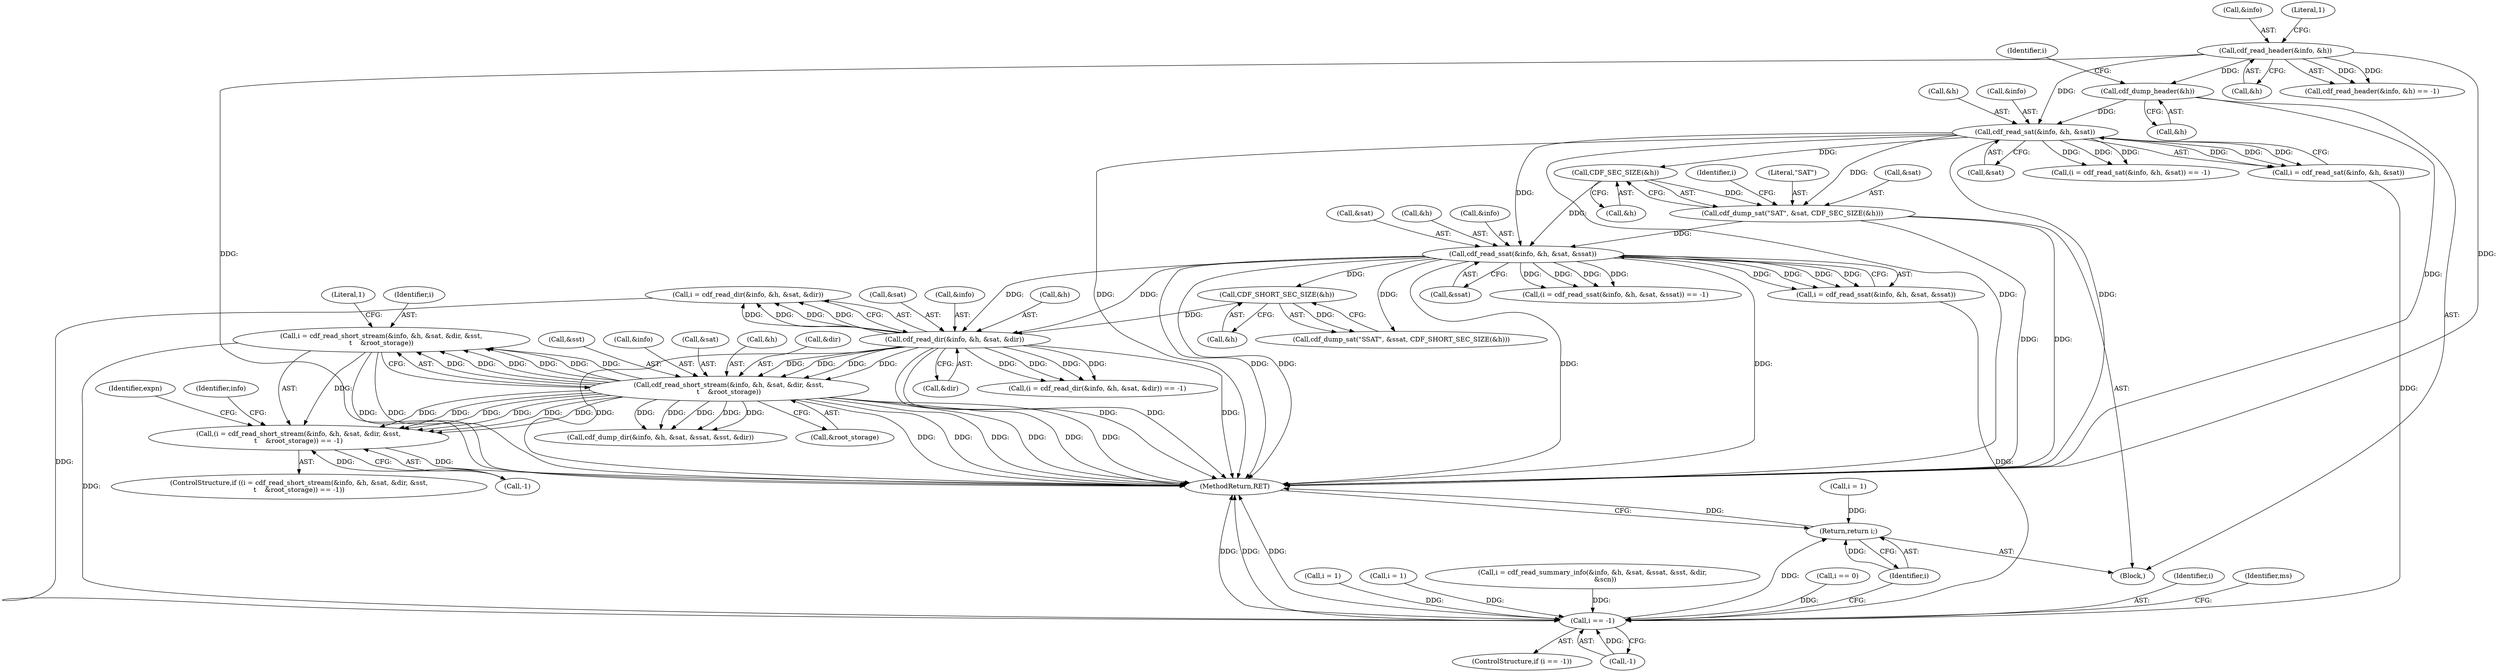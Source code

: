 digraph "0_file_6d209c1c489457397a5763bca4b28e43aac90391_2@API" {
"1000234" [label="(Call,i = cdf_read_short_stream(&info, &h, &sat, &dir, &sst,\n\t    &root_storage))"];
"1000236" [label="(Call,cdf_read_short_stream(&info, &h, &sat, &dir, &sst,\n\t    &root_storage))"];
"1000215" [label="(Call,cdf_read_dir(&info, &h, &sat, &dir))"];
"1000188" [label="(Call,cdf_read_ssat(&info, &h, &sat, &ssat))"];
"1000163" [label="(Call,cdf_read_sat(&info, &h, &sat))"];
"1000147" [label="(Call,cdf_read_header(&info, &h))"];
"1000156" [label="(Call,cdf_dump_header(&h))"];
"1000181" [label="(Call,CDF_SEC_SIZE(&h))"];
"1000177" [label="(Call,cdf_dump_sat(\"SAT\", &sat, CDF_SEC_SIZE(&h)))"];
"1000208" [label="(Call,CDF_SHORT_SEC_SIZE(&h))"];
"1000233" [label="(Call,(i = cdf_read_short_stream(&info, &h, &sat, &dir, &sst,\n\t    &root_storage)) == -1)"];
"1000493" [label="(Call,i == -1)"];
"1000542" [label="(Return,return i;)"];
"1000168" [label="(Call,&sat)"];
"1000464" [label="(Call,i = 1)"];
"1000220" [label="(Call,&sat)"];
"1000189" [label="(Call,&info)"];
"1000148" [label="(Call,&info)"];
"1000195" [label="(Call,&ssat)"];
"1000234" [label="(Call,i = cdf_read_short_stream(&info, &h, &sat, &dir, &sst,\n\t    &root_storage))"];
"1000245" [label="(Call,&sst)"];
"1000185" [label="(Call,(i = cdf_read_ssat(&info, &h, &sat, &ssat)) == -1)"];
"1000193" [label="(Call,&sat)"];
"1000208" [label="(Call,CDF_SHORT_SEC_SIZE(&h))"];
"1000182" [label="(Call,&h)"];
"1000256" [label="(Call,cdf_dump_dir(&info, &h, &sat, &ssat, &sst, &dir))"];
"1000163" [label="(Call,cdf_read_sat(&info, &h, &sat))"];
"1000249" [label="(Call,-1)"];
"1000253" [label="(Identifier,expn)"];
"1000441" [label="(Call,i = 1)"];
"1000236" [label="(Call,cdf_read_short_stream(&info, &h, &sat, &dir, &sst,\n\t    &root_storage))"];
"1000216" [label="(Call,&info)"];
"1000296" [label="(Call,i = cdf_read_summary_info(&info, &h, &sat, &ssat, &sst, &dir,\n            &scn))"];
"1000179" [label="(Call,&sat)"];
"1000542" [label="(Return,return i;)"];
"1000218" [label="(Call,&h)"];
"1000233" [label="(Call,(i = cdf_read_short_stream(&info, &h, &sat, &dir, &sst,\n\t    &root_storage)) == -1)"];
"1000166" [label="(Call,&h)"];
"1000237" [label="(Call,&info)"];
"1000543" [label="(Identifier,i)"];
"1000493" [label="(Call,i == -1)"];
"1000241" [label="(Call,&sat)"];
"1000239" [label="(Call,&h)"];
"1000544" [label="(MethodReturn,RET)"];
"1000162" [label="(Identifier,i)"];
"1000187" [label="(Identifier,i)"];
"1000209" [label="(Call,&h)"];
"1000235" [label="(Identifier,i)"];
"1000178" [label="(Literal,\"SAT\")"];
"1000354" [label="(Call,i == 0)"];
"1000213" [label="(Call,i = cdf_read_dir(&info, &h, &sat, &dir))"];
"1000181" [label="(Call,CDF_SEC_SIZE(&h))"];
"1000161" [label="(Call,i = cdf_read_sat(&info, &h, &sat))"];
"1000186" [label="(Call,i = cdf_read_ssat(&info, &h, &sat, &ssat))"];
"1000177" [label="(Call,cdf_dump_sat(\"SAT\", &sat, CDF_SEC_SIZE(&h)))"];
"1000243" [label="(Call,&dir)"];
"1000204" [label="(Call,cdf_dump_sat(\"SSAT\", &ssat, CDF_SHORT_SEC_SIZE(&h)))"];
"1000153" [label="(Literal,1)"];
"1000250" [label="(Literal,1)"];
"1000150" [label="(Call,&h)"];
"1000160" [label="(Call,(i = cdf_read_sat(&info, &h, &sat)) == -1)"];
"1000494" [label="(Identifier,i)"];
"1000164" [label="(Call,&info)"];
"1000232" [label="(ControlStructure,if ((i = cdf_read_short_stream(&info, &h, &sat, &dir, &sst,\n\t    &root_storage)) == -1))"];
"1000258" [label="(Identifier,info)"];
"1000222" [label="(Call,&dir)"];
"1000212" [label="(Call,(i = cdf_read_dir(&info, &h, &sat, &dir)) == -1)"];
"1000215" [label="(Call,cdf_read_dir(&info, &h, &sat, &dir))"];
"1000146" [label="(Call,cdf_read_header(&info, &h) == -1)"];
"1000156" [label="(Call,cdf_dump_header(&h))"];
"1000492" [label="(ControlStructure,if (i == -1))"];
"1000495" [label="(Call,-1)"];
"1000105" [label="(Block,)"];
"1000500" [label="(Identifier,ms)"];
"1000247" [label="(Call,&root_storage)"];
"1000191" [label="(Call,&h)"];
"1000147" [label="(Call,cdf_read_header(&info, &h))"];
"1000157" [label="(Call,&h)"];
"1000188" [label="(Call,cdf_read_ssat(&info, &h, &sat, &ssat))"];
"1000539" [label="(Call,i = 1)"];
"1000234" -> "1000233"  [label="AST: "];
"1000234" -> "1000236"  [label="CFG: "];
"1000235" -> "1000234"  [label="AST: "];
"1000236" -> "1000234"  [label="AST: "];
"1000250" -> "1000234"  [label="CFG: "];
"1000234" -> "1000544"  [label="DDG: "];
"1000234" -> "1000544"  [label="DDG: "];
"1000234" -> "1000233"  [label="DDG: "];
"1000236" -> "1000234"  [label="DDG: "];
"1000236" -> "1000234"  [label="DDG: "];
"1000236" -> "1000234"  [label="DDG: "];
"1000236" -> "1000234"  [label="DDG: "];
"1000236" -> "1000234"  [label="DDG: "];
"1000236" -> "1000234"  [label="DDG: "];
"1000234" -> "1000493"  [label="DDG: "];
"1000236" -> "1000247"  [label="CFG: "];
"1000237" -> "1000236"  [label="AST: "];
"1000239" -> "1000236"  [label="AST: "];
"1000241" -> "1000236"  [label="AST: "];
"1000243" -> "1000236"  [label="AST: "];
"1000245" -> "1000236"  [label="AST: "];
"1000247" -> "1000236"  [label="AST: "];
"1000236" -> "1000544"  [label="DDG: "];
"1000236" -> "1000544"  [label="DDG: "];
"1000236" -> "1000544"  [label="DDG: "];
"1000236" -> "1000544"  [label="DDG: "];
"1000236" -> "1000544"  [label="DDG: "];
"1000236" -> "1000544"  [label="DDG: "];
"1000236" -> "1000233"  [label="DDG: "];
"1000236" -> "1000233"  [label="DDG: "];
"1000236" -> "1000233"  [label="DDG: "];
"1000236" -> "1000233"  [label="DDG: "];
"1000236" -> "1000233"  [label="DDG: "];
"1000236" -> "1000233"  [label="DDG: "];
"1000215" -> "1000236"  [label="DDG: "];
"1000215" -> "1000236"  [label="DDG: "];
"1000215" -> "1000236"  [label="DDG: "];
"1000215" -> "1000236"  [label="DDG: "];
"1000236" -> "1000256"  [label="DDG: "];
"1000236" -> "1000256"  [label="DDG: "];
"1000236" -> "1000256"  [label="DDG: "];
"1000236" -> "1000256"  [label="DDG: "];
"1000236" -> "1000256"  [label="DDG: "];
"1000215" -> "1000213"  [label="AST: "];
"1000215" -> "1000222"  [label="CFG: "];
"1000216" -> "1000215"  [label="AST: "];
"1000218" -> "1000215"  [label="AST: "];
"1000220" -> "1000215"  [label="AST: "];
"1000222" -> "1000215"  [label="AST: "];
"1000213" -> "1000215"  [label="CFG: "];
"1000215" -> "1000544"  [label="DDG: "];
"1000215" -> "1000544"  [label="DDG: "];
"1000215" -> "1000544"  [label="DDG: "];
"1000215" -> "1000544"  [label="DDG: "];
"1000215" -> "1000212"  [label="DDG: "];
"1000215" -> "1000212"  [label="DDG: "];
"1000215" -> "1000212"  [label="DDG: "];
"1000215" -> "1000212"  [label="DDG: "];
"1000215" -> "1000213"  [label="DDG: "];
"1000215" -> "1000213"  [label="DDG: "];
"1000215" -> "1000213"  [label="DDG: "];
"1000215" -> "1000213"  [label="DDG: "];
"1000188" -> "1000215"  [label="DDG: "];
"1000188" -> "1000215"  [label="DDG: "];
"1000208" -> "1000215"  [label="DDG: "];
"1000188" -> "1000186"  [label="AST: "];
"1000188" -> "1000195"  [label="CFG: "];
"1000189" -> "1000188"  [label="AST: "];
"1000191" -> "1000188"  [label="AST: "];
"1000193" -> "1000188"  [label="AST: "];
"1000195" -> "1000188"  [label="AST: "];
"1000186" -> "1000188"  [label="CFG: "];
"1000188" -> "1000544"  [label="DDG: "];
"1000188" -> "1000544"  [label="DDG: "];
"1000188" -> "1000544"  [label="DDG: "];
"1000188" -> "1000544"  [label="DDG: "];
"1000188" -> "1000185"  [label="DDG: "];
"1000188" -> "1000185"  [label="DDG: "];
"1000188" -> "1000185"  [label="DDG: "];
"1000188" -> "1000185"  [label="DDG: "];
"1000188" -> "1000186"  [label="DDG: "];
"1000188" -> "1000186"  [label="DDG: "];
"1000188" -> "1000186"  [label="DDG: "];
"1000188" -> "1000186"  [label="DDG: "];
"1000163" -> "1000188"  [label="DDG: "];
"1000181" -> "1000188"  [label="DDG: "];
"1000177" -> "1000188"  [label="DDG: "];
"1000188" -> "1000204"  [label="DDG: "];
"1000188" -> "1000208"  [label="DDG: "];
"1000163" -> "1000161"  [label="AST: "];
"1000163" -> "1000168"  [label="CFG: "];
"1000164" -> "1000163"  [label="AST: "];
"1000166" -> "1000163"  [label="AST: "];
"1000168" -> "1000163"  [label="AST: "];
"1000161" -> "1000163"  [label="CFG: "];
"1000163" -> "1000544"  [label="DDG: "];
"1000163" -> "1000544"  [label="DDG: "];
"1000163" -> "1000544"  [label="DDG: "];
"1000163" -> "1000160"  [label="DDG: "];
"1000163" -> "1000160"  [label="DDG: "];
"1000163" -> "1000160"  [label="DDG: "];
"1000163" -> "1000161"  [label="DDG: "];
"1000163" -> "1000161"  [label="DDG: "];
"1000163" -> "1000161"  [label="DDG: "];
"1000147" -> "1000163"  [label="DDG: "];
"1000156" -> "1000163"  [label="DDG: "];
"1000163" -> "1000177"  [label="DDG: "];
"1000163" -> "1000181"  [label="DDG: "];
"1000147" -> "1000146"  [label="AST: "];
"1000147" -> "1000150"  [label="CFG: "];
"1000148" -> "1000147"  [label="AST: "];
"1000150" -> "1000147"  [label="AST: "];
"1000153" -> "1000147"  [label="CFG: "];
"1000147" -> "1000544"  [label="DDG: "];
"1000147" -> "1000544"  [label="DDG: "];
"1000147" -> "1000146"  [label="DDG: "];
"1000147" -> "1000146"  [label="DDG: "];
"1000147" -> "1000156"  [label="DDG: "];
"1000156" -> "1000105"  [label="AST: "];
"1000156" -> "1000157"  [label="CFG: "];
"1000157" -> "1000156"  [label="AST: "];
"1000162" -> "1000156"  [label="CFG: "];
"1000156" -> "1000544"  [label="DDG: "];
"1000181" -> "1000177"  [label="AST: "];
"1000181" -> "1000182"  [label="CFG: "];
"1000182" -> "1000181"  [label="AST: "];
"1000177" -> "1000181"  [label="CFG: "];
"1000181" -> "1000177"  [label="DDG: "];
"1000177" -> "1000105"  [label="AST: "];
"1000178" -> "1000177"  [label="AST: "];
"1000179" -> "1000177"  [label="AST: "];
"1000187" -> "1000177"  [label="CFG: "];
"1000177" -> "1000544"  [label="DDG: "];
"1000177" -> "1000544"  [label="DDG: "];
"1000208" -> "1000204"  [label="AST: "];
"1000208" -> "1000209"  [label="CFG: "];
"1000209" -> "1000208"  [label="AST: "];
"1000204" -> "1000208"  [label="CFG: "];
"1000208" -> "1000204"  [label="DDG: "];
"1000233" -> "1000232"  [label="AST: "];
"1000233" -> "1000249"  [label="CFG: "];
"1000249" -> "1000233"  [label="AST: "];
"1000253" -> "1000233"  [label="CFG: "];
"1000258" -> "1000233"  [label="CFG: "];
"1000233" -> "1000544"  [label="DDG: "];
"1000249" -> "1000233"  [label="DDG: "];
"1000493" -> "1000492"  [label="AST: "];
"1000493" -> "1000495"  [label="CFG: "];
"1000494" -> "1000493"  [label="AST: "];
"1000495" -> "1000493"  [label="AST: "];
"1000500" -> "1000493"  [label="CFG: "];
"1000543" -> "1000493"  [label="CFG: "];
"1000493" -> "1000544"  [label="DDG: "];
"1000493" -> "1000544"  [label="DDG: "];
"1000493" -> "1000544"  [label="DDG: "];
"1000441" -> "1000493"  [label="DDG: "];
"1000186" -> "1000493"  [label="DDG: "];
"1000464" -> "1000493"  [label="DDG: "];
"1000213" -> "1000493"  [label="DDG: "];
"1000296" -> "1000493"  [label="DDG: "];
"1000161" -> "1000493"  [label="DDG: "];
"1000354" -> "1000493"  [label="DDG: "];
"1000495" -> "1000493"  [label="DDG: "];
"1000493" -> "1000542"  [label="DDG: "];
"1000542" -> "1000105"  [label="AST: "];
"1000542" -> "1000543"  [label="CFG: "];
"1000543" -> "1000542"  [label="AST: "];
"1000544" -> "1000542"  [label="CFG: "];
"1000542" -> "1000544"  [label="DDG: "];
"1000543" -> "1000542"  [label="DDG: "];
"1000539" -> "1000542"  [label="DDG: "];
}
